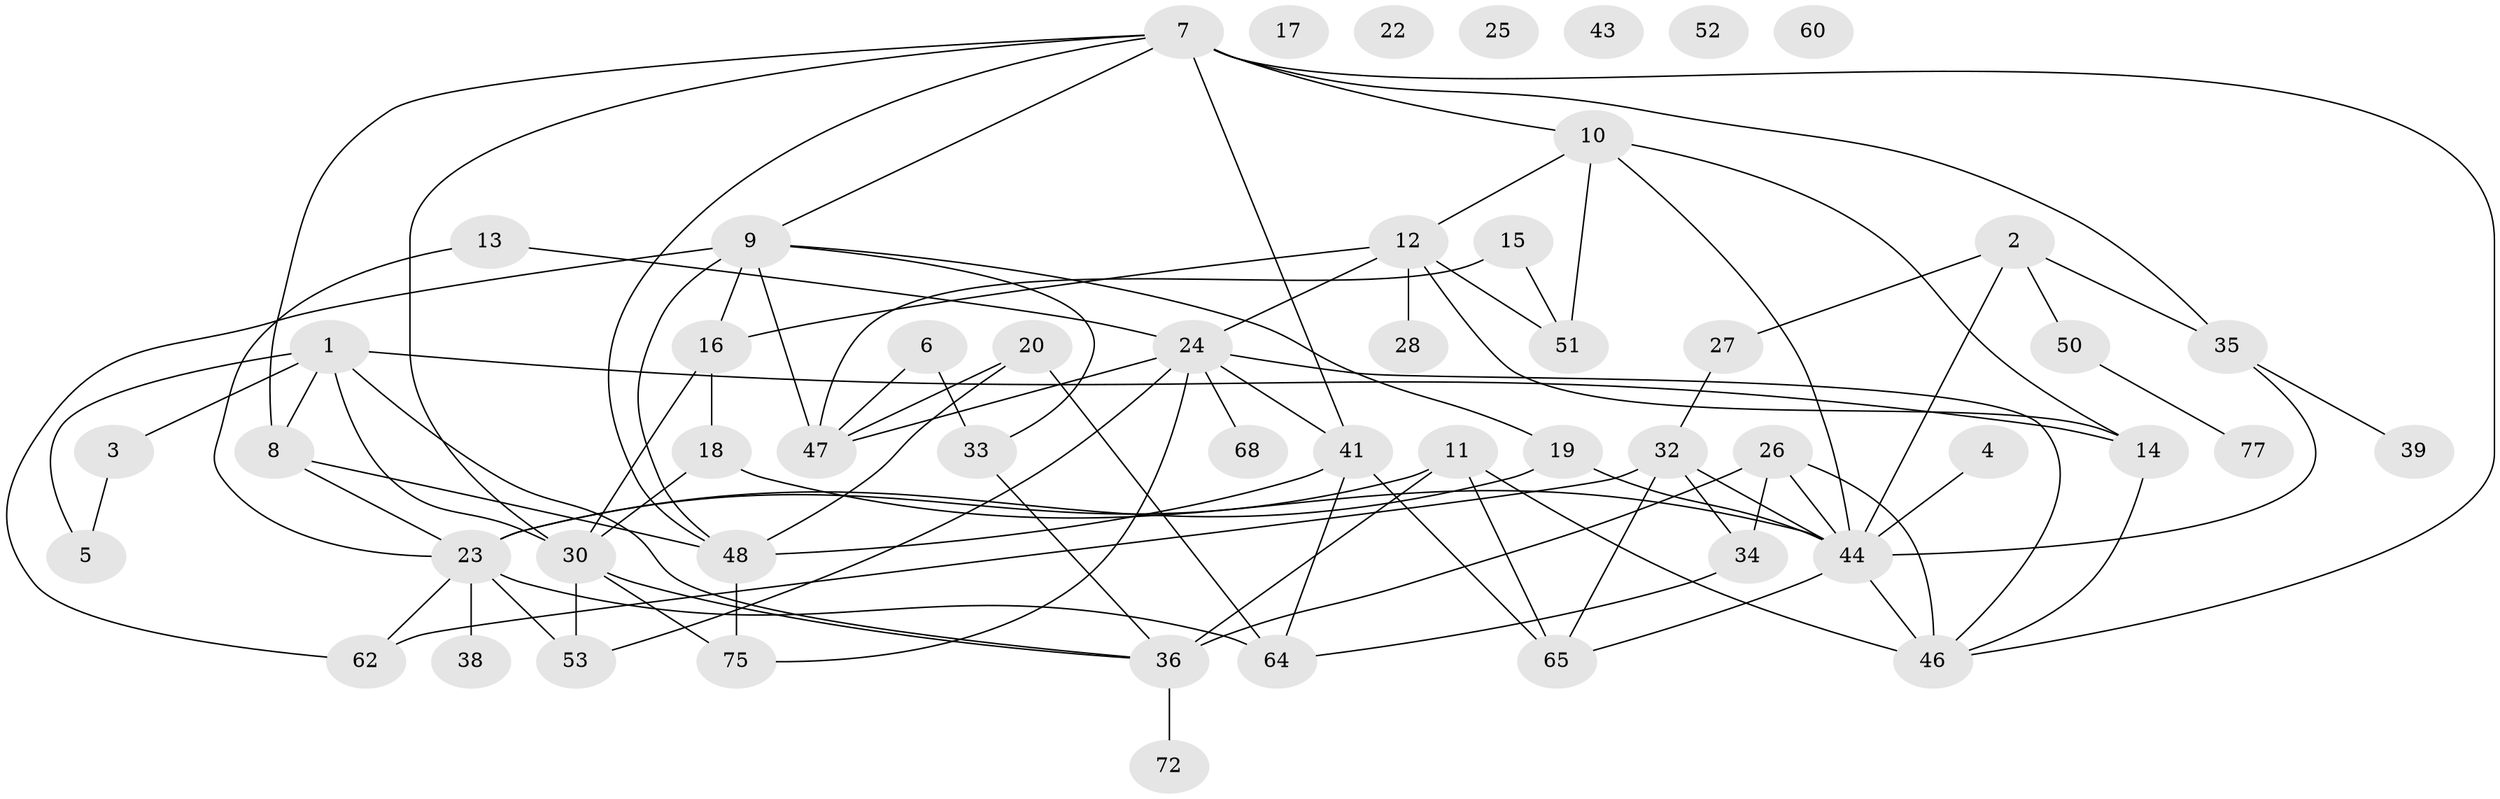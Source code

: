 // original degree distribution, {5: 0.07407407407407407, 3: 0.30864197530864196, 2: 0.20987654320987653, 1: 0.09876543209876543, 4: 0.14814814814814814, 0: 0.07407407407407407, 6: 0.037037037037037035, 9: 0.012345679012345678, 8: 0.012345679012345678, 7: 0.024691358024691357}
// Generated by graph-tools (version 1.1) at 2025/41/03/06/25 10:41:23]
// undirected, 53 vertices, 91 edges
graph export_dot {
graph [start="1"]
  node [color=gray90,style=filled];
  1 [super="+58"];
  2 [super="+55"];
  3 [super="+45"];
  4;
  5;
  6;
  7 [super="+76"];
  8 [super="+21"];
  9 [super="+66"];
  10 [super="+29"];
  11 [super="+70"];
  12 [super="+57"];
  13;
  14 [super="+81"];
  15;
  16 [super="+42"];
  17;
  18 [super="+37"];
  19 [super="+31"];
  20 [super="+61"];
  22;
  23 [super="+59"];
  24 [super="+71"];
  25;
  26 [super="+69"];
  27;
  28;
  30 [super="+40"];
  32 [super="+56"];
  33;
  34;
  35;
  36 [super="+78"];
  38;
  39;
  41 [super="+54"];
  43;
  44 [super="+63"];
  46 [super="+79"];
  47 [super="+49"];
  48 [super="+80"];
  50;
  51 [super="+67"];
  52;
  53 [super="+73"];
  60;
  62;
  64;
  65;
  68;
  72 [super="+74"];
  75;
  77;
  1 -- 5;
  1 -- 3;
  1 -- 36;
  1 -- 8;
  1 -- 14;
  1 -- 30;
  2 -- 44;
  2 -- 50;
  2 -- 35;
  2 -- 27;
  3 -- 5;
  4 -- 44;
  6 -- 33;
  6 -- 47;
  7 -- 48;
  7 -- 35;
  7 -- 46;
  7 -- 41;
  7 -- 9;
  7 -- 10;
  7 -- 8;
  7 -- 30;
  8 -- 23;
  8 -- 48;
  9 -- 16 [weight=2];
  9 -- 62;
  9 -- 33;
  9 -- 47;
  9 -- 19;
  9 -- 48;
  10 -- 51;
  10 -- 44;
  10 -- 14;
  10 -- 12;
  11 -- 46;
  11 -- 65;
  11 -- 36;
  11 -- 23;
  12 -- 28;
  12 -- 14;
  12 -- 16;
  12 -- 51;
  12 -- 24;
  13 -- 24;
  13 -- 23;
  14 -- 46;
  15 -- 47;
  15 -- 51;
  16 -- 30 [weight=2];
  16 -- 18;
  18 -- 44;
  18 -- 30;
  19 -- 23;
  19 -- 44;
  20 -- 64;
  20 -- 47;
  20 -- 48;
  23 -- 62;
  23 -- 64;
  23 -- 38;
  23 -- 53;
  24 -- 46;
  24 -- 53;
  24 -- 68;
  24 -- 41;
  24 -- 75;
  24 -- 47;
  26 -- 44;
  26 -- 46;
  26 -- 34;
  26 -- 36;
  27 -- 32;
  30 -- 36;
  30 -- 75;
  30 -- 53;
  32 -- 65;
  32 -- 34;
  32 -- 44;
  32 -- 62;
  33 -- 36;
  34 -- 64;
  35 -- 39;
  35 -- 44;
  36 -- 72;
  41 -- 64;
  41 -- 65;
  41 -- 48;
  44 -- 65;
  44 -- 46 [weight=2];
  48 -- 75;
  50 -- 77;
}

